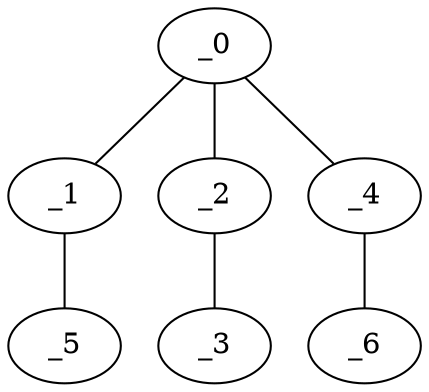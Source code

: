 graph FP1_0122 {
	_0	 [x="0.49546",
		y="2.76924"];
	_1	 [x="0.71",
		y="0.73"];
	_0 -- _1;
	_2	 [x="1.03313",
		y="1.42128"];
	_0 -- _2;
	_4	 [x="2.1",
		y="2.78"];
	_0 -- _4;
	_5	 [x="0.932855",
		y="2.31839"];
	_1 -- _5;
	_3	 [x="1.67917",
		y="1.74037"];
	_2 -- _3;
	_6	 [x="0.006951",
		y="0.0522465"];
	_4 -- _6;
}

